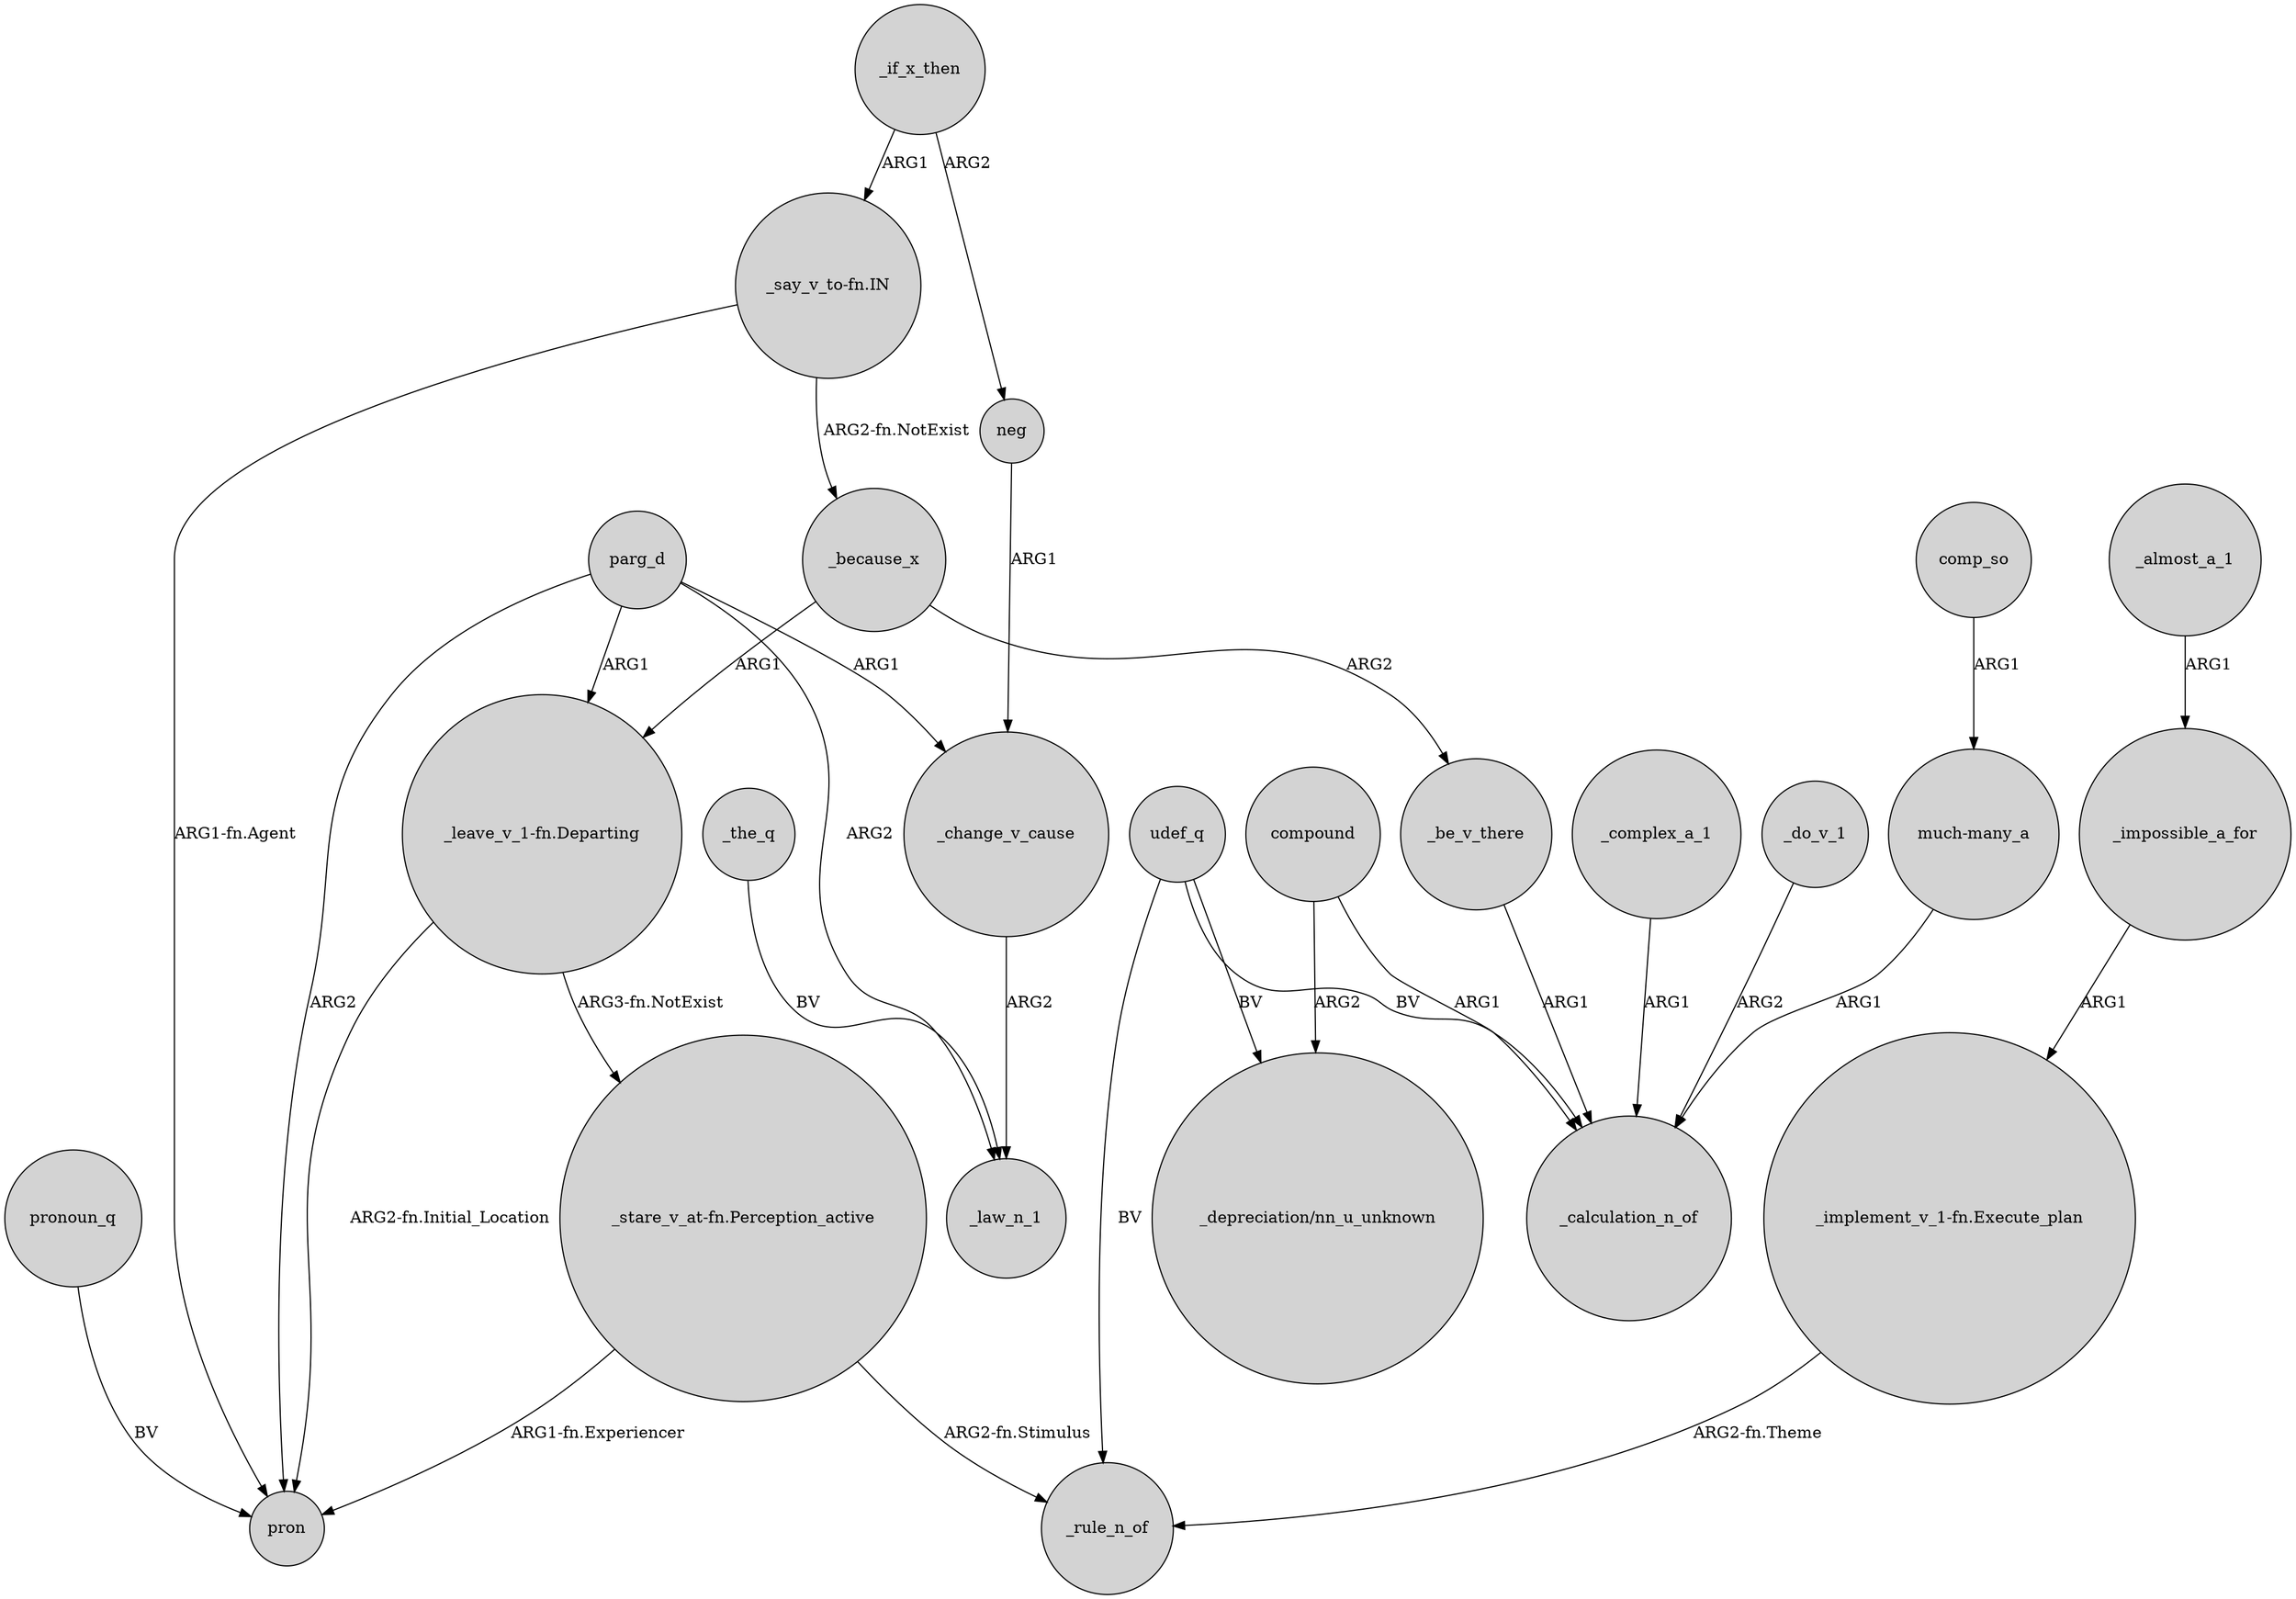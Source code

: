 digraph {
	node [shape=circle style=filled]
	udef_q -> _rule_n_of [label=BV]
	"much-many_a" -> _calculation_n_of [label=ARG1]
	parg_d -> _change_v_cause [label=ARG1]
	"_say_v_to-fn.IN" -> _because_x [label="ARG2-fn.NotExist"]
	_impossible_a_for -> "_implement_v_1-fn.Execute_plan" [label=ARG1]
	_because_x -> _be_v_there [label=ARG2]
	_do_v_1 -> _calculation_n_of [label=ARG2]
	neg -> _change_v_cause [label=ARG1]
	_be_v_there -> _calculation_n_of [label=ARG1]
	"_implement_v_1-fn.Execute_plan" -> _rule_n_of [label="ARG2-fn.Theme"]
	udef_q -> _calculation_n_of [label=BV]
	"_stare_v_at-fn.Perception_active" -> pron [label="ARG1-fn.Experiencer"]
	_change_v_cause -> _law_n_1 [label=ARG2]
	"_leave_v_1-fn.Departing" -> pron [label="ARG2-fn.Initial_Location"]
	udef_q -> "_depreciation/nn_u_unknown" [label=BV]
	parg_d -> pron [label=ARG2]
	_if_x_then -> neg [label=ARG2]
	_almost_a_1 -> _impossible_a_for [label=ARG1]
	_if_x_then -> "_say_v_to-fn.IN" [label=ARG1]
	pronoun_q -> pron [label=BV]
	compound -> "_depreciation/nn_u_unknown" [label=ARG2]
	"_stare_v_at-fn.Perception_active" -> _rule_n_of [label="ARG2-fn.Stimulus"]
	_complex_a_1 -> _calculation_n_of [label=ARG1]
	parg_d -> _law_n_1 [label=ARG2]
	_because_x -> "_leave_v_1-fn.Departing" [label=ARG1]
	_the_q -> _law_n_1 [label=BV]
	compound -> _calculation_n_of [label=ARG1]
	parg_d -> "_leave_v_1-fn.Departing" [label=ARG1]
	"_say_v_to-fn.IN" -> pron [label="ARG1-fn.Agent"]
	comp_so -> "much-many_a" [label=ARG1]
	"_leave_v_1-fn.Departing" -> "_stare_v_at-fn.Perception_active" [label="ARG3-fn.NotExist"]
}
